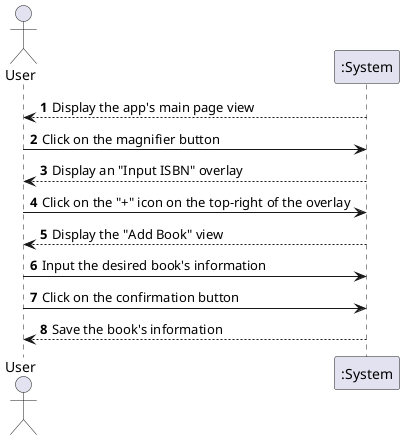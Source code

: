 @startuml
'https://plantuml.com/sequence-diagram

autonumber

actor "User" as user
participant ":System" as sys

user <-- sys: Display the app's main page view

user -> sys: Click on the magnifier button
user <-- sys: Display an "Input ISBN" overlay

user -> sys: Click on the "+" icon on the top-right of the overlay
user <-- sys: Display the "Add Book" view

user -> sys: Input the desired book's information
user -> sys: Click on the confirmation button
user <-- sys: Save the book's information
@enduml